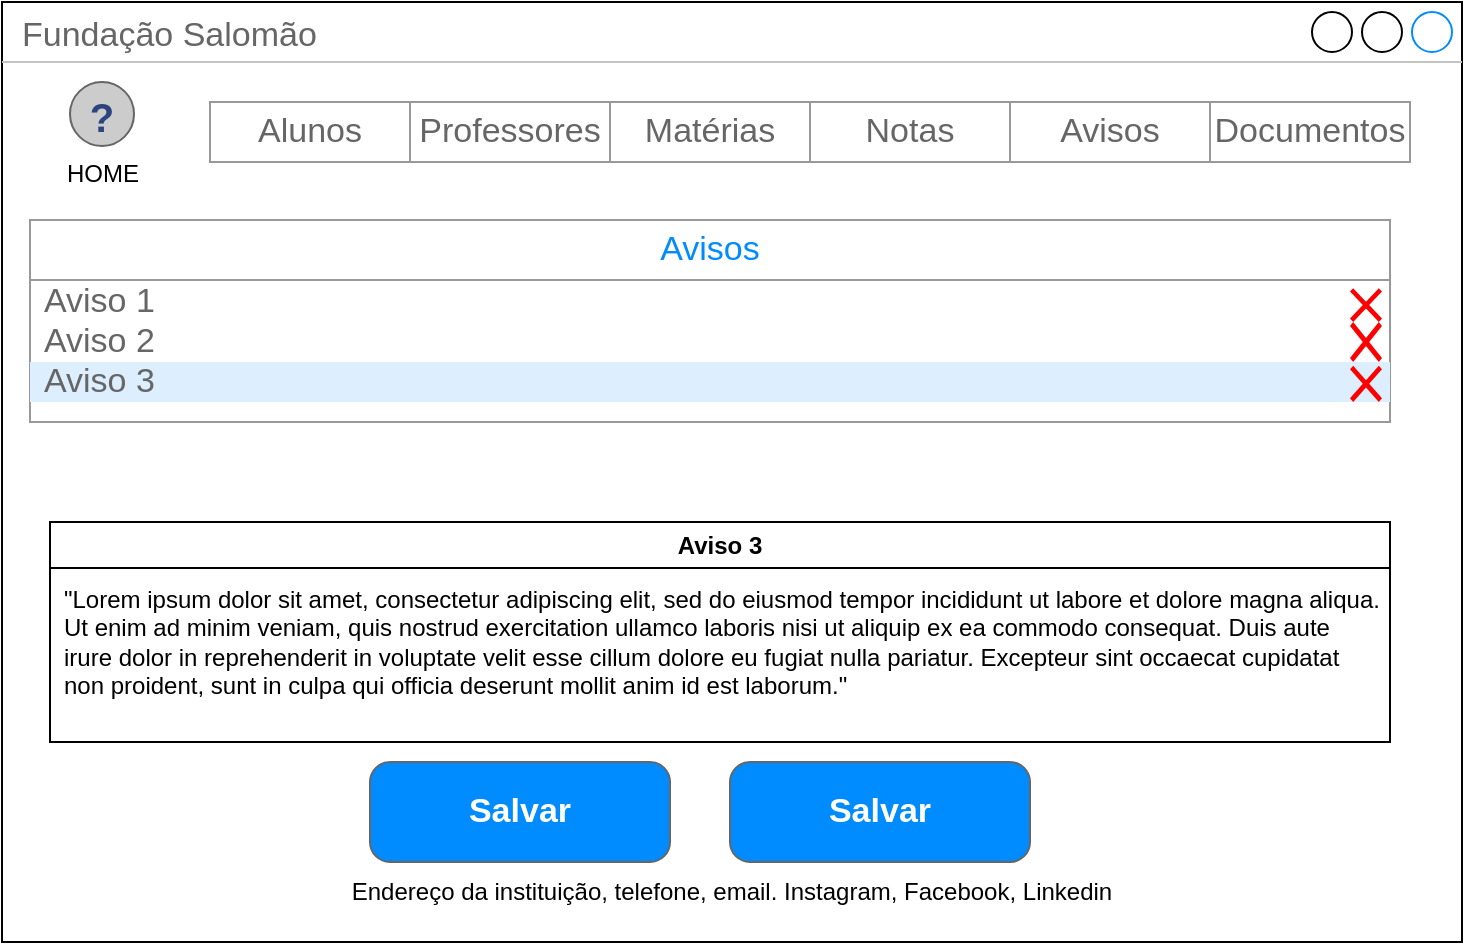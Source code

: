 <mxfile version="21.3.7" type="device">
  <diagram name="Página-1" id="Jkc078h2hcOx-05Bufs_">
    <mxGraphModel dx="880" dy="570" grid="1" gridSize="10" guides="1" tooltips="1" connect="1" arrows="1" fold="1" page="1" pageScale="1" pageWidth="827" pageHeight="1169" math="0" shadow="0">
      <root>
        <mxCell id="0" />
        <mxCell id="1" parent="0" />
        <mxCell id="MRH6tuEuY3I-kxTHl0fX-1" value="Fundação Salomão" style="strokeWidth=1;shadow=0;dashed=0;align=center;html=1;shape=mxgraph.mockup.containers.window;align=left;verticalAlign=top;spacingLeft=8;strokeColor2=#008cff;strokeColor3=#c4c4c4;fontColor=#666666;mainText=;fontSize=17;labelBackgroundColor=none;whiteSpace=wrap;" parent="1" vertex="1">
          <mxGeometry x="66" y="40" width="730" height="470" as="geometry" />
        </mxCell>
        <mxCell id="MRH6tuEuY3I-kxTHl0fX-2" value="" style="strokeWidth=1;shadow=0;dashed=0;align=center;html=1;shape=mxgraph.mockup.forms.rrect;rSize=0;strokeColor=#999999;" parent="1" vertex="1">
          <mxGeometry x="170" y="90" width="600" height="30" as="geometry" />
        </mxCell>
        <mxCell id="MRH6tuEuY3I-kxTHl0fX-3" value="Alunos" style="strokeColor=inherit;fillColor=inherit;gradientColor=inherit;strokeWidth=1;shadow=0;dashed=0;align=center;html=1;shape=mxgraph.mockup.forms.rrect;rSize=0;fontSize=17;fontColor=#666666;whiteSpace=wrap;" parent="MRH6tuEuY3I-kxTHl0fX-2" vertex="1">
          <mxGeometry width="100" height="30" as="geometry" />
        </mxCell>
        <mxCell id="MRH6tuEuY3I-kxTHl0fX-4" value="Professores" style="strokeColor=inherit;fillColor=inherit;gradientColor=inherit;strokeWidth=1;shadow=0;dashed=0;align=center;html=1;shape=mxgraph.mockup.forms.rrect;rSize=0;fontSize=17;fontColor=#666666;whiteSpace=wrap;" parent="MRH6tuEuY3I-kxTHl0fX-2" vertex="1">
          <mxGeometry x="100" width="100" height="30" as="geometry" />
        </mxCell>
        <mxCell id="MRH6tuEuY3I-kxTHl0fX-5" value="Matérias" style="strokeColor=inherit;fillColor=inherit;gradientColor=inherit;strokeWidth=1;shadow=0;dashed=0;align=center;html=1;shape=mxgraph.mockup.forms.rrect;rSize=0;fontSize=17;fontColor=#666666;whiteSpace=wrap;" parent="MRH6tuEuY3I-kxTHl0fX-2" vertex="1">
          <mxGeometry x="200" width="100" height="30" as="geometry" />
        </mxCell>
        <mxCell id="MRH6tuEuY3I-kxTHl0fX-6" value="Notas" style="strokeColor=inherit;fillColor=inherit;gradientColor=inherit;strokeWidth=1;shadow=0;dashed=0;align=center;html=1;shape=mxgraph.mockup.forms.rrect;rSize=0;fontSize=17;fontColor=#666666;whiteSpace=wrap;" parent="MRH6tuEuY3I-kxTHl0fX-2" vertex="1">
          <mxGeometry x="300" width="100" height="30" as="geometry" />
        </mxCell>
        <mxCell id="MRH6tuEuY3I-kxTHl0fX-7" value="Avisos" style="strokeColor=inherit;fillColor=inherit;gradientColor=inherit;strokeWidth=1;shadow=0;dashed=0;align=center;html=1;shape=mxgraph.mockup.forms.rrect;rSize=0;fontSize=17;fontColor=#666666;whiteSpace=wrap;" parent="MRH6tuEuY3I-kxTHl0fX-2" vertex="1">
          <mxGeometry x="400" width="100" height="30" as="geometry" />
        </mxCell>
        <mxCell id="MRH6tuEuY3I-kxTHl0fX-8" value="Documentos" style="strokeColor=inherit;fillColor=inherit;gradientColor=inherit;strokeWidth=1;shadow=0;dashed=0;align=center;html=1;shape=mxgraph.mockup.forms.rrect;rSize=0;fontSize=17;fontColor=#666666;whiteSpace=wrap;" parent="MRH6tuEuY3I-kxTHl0fX-2" vertex="1">
          <mxGeometry x="500" width="100" height="30" as="geometry" />
        </mxCell>
        <mxCell id="MRH6tuEuY3I-kxTHl0fX-11" value="HOME" style="verticalLabelPosition=bottom;shadow=0;dashed=0;align=center;html=1;verticalAlign=top;strokeWidth=1;shape=mxgraph.mockup.misc.help_icon;" parent="1" vertex="1">
          <mxGeometry x="100" y="80" width="32" height="32" as="geometry" />
        </mxCell>
        <mxCell id="MRH6tuEuY3I-kxTHl0fX-20" value="Endereço da instituição, telefone, email. Instagram, Facebook, Linkedin" style="text;html=1;strokeColor=none;fillColor=none;align=center;verticalAlign=middle;whiteSpace=wrap;rounded=0;" parent="1" vertex="1">
          <mxGeometry x="132" y="470" width="598" height="30" as="geometry" />
        </mxCell>
        <mxCell id="OGQ7hF3fuczE4n0vJREk-67" value="" style="strokeWidth=1;shadow=0;dashed=0;align=center;html=1;shape=mxgraph.mockup.forms.rrect;rSize=0;strokeColor=#999999;fillColor=#ffffff;" parent="1" vertex="1">
          <mxGeometry x="80" y="150" width="680" height="100" as="geometry" />
        </mxCell>
        <mxCell id="OGQ7hF3fuczE4n0vJREk-68" value="Avisos" style="strokeWidth=1;shadow=0;dashed=0;align=center;html=1;shape=mxgraph.mockup.forms.rrect;rSize=0;strokeColor=#999999;fontColor=#008cff;fontSize=17;fillColor=#ffffff;resizeWidth=1;whiteSpace=wrap;" parent="OGQ7hF3fuczE4n0vJREk-67" vertex="1">
          <mxGeometry width="680" height="30" relative="1" as="geometry">
            <mxPoint y="-1" as="offset" />
          </mxGeometry>
        </mxCell>
        <mxCell id="OGQ7hF3fuczE4n0vJREk-69" value="Aviso 1" style="strokeWidth=1;shadow=0;dashed=0;align=center;html=1;shape=mxgraph.mockup.forms.anchor;fontSize=17;fontColor=#666666;align=left;spacingLeft=5;resizeWidth=1;whiteSpace=wrap;" parent="OGQ7hF3fuczE4n0vJREk-67" vertex="1">
          <mxGeometry width="680" height="20" relative="1" as="geometry">
            <mxPoint y="30" as="offset" />
          </mxGeometry>
        </mxCell>
        <mxCell id="OGQ7hF3fuczE4n0vJREk-70" value="Aviso 2" style="strokeWidth=1;shadow=0;dashed=0;align=center;html=1;shape=mxgraph.mockup.forms.anchor;fontSize=17;fontColor=#666666;align=left;spacingLeft=5;resizeWidth=1;whiteSpace=wrap;" parent="OGQ7hF3fuczE4n0vJREk-67" vertex="1">
          <mxGeometry width="680" height="20" relative="1" as="geometry">
            <mxPoint y="50" as="offset" />
          </mxGeometry>
        </mxCell>
        <mxCell id="OGQ7hF3fuczE4n0vJREk-71" value="Aviso 3" style="strokeWidth=1;shadow=0;dashed=0;align=center;html=1;shape=mxgraph.mockup.forms.rrect;rSize=0;fontSize=17;fontColor=#666666;align=left;spacingLeft=5;fillColor=#ddeeff;strokeColor=none;resizeWidth=1;whiteSpace=wrap;" parent="OGQ7hF3fuczE4n0vJREk-67" vertex="1">
          <mxGeometry width="680" height="20" relative="1" as="geometry">
            <mxPoint y="70" as="offset" />
          </mxGeometry>
        </mxCell>
        <mxCell id="OGQ7hF3fuczE4n0vJREk-74" value="" style="shape=mxgraph.mockup.markup.redX;fillColor=#ff0000;html=1;shadow=0;whiteSpace=wrap;strokeColor=none;" parent="OGQ7hF3fuczE4n0vJREk-67" vertex="1">
          <mxGeometry x="660" y="33.08" width="16" height="16.92" as="geometry" />
        </mxCell>
        <mxCell id="OGQ7hF3fuczE4n0vJREk-77" value="" style="shape=mxgraph.mockup.markup.redX;fillColor=#ff0000;html=1;shadow=0;whiteSpace=wrap;strokeColor=none;" parent="OGQ7hF3fuczE4n0vJREk-67" vertex="1">
          <mxGeometry x="660" y="50" width="16" height="20" as="geometry" />
        </mxCell>
        <mxCell id="OGQ7hF3fuczE4n0vJREk-78" value="" style="shape=mxgraph.mockup.markup.redX;fillColor=#ff0000;html=1;shadow=0;whiteSpace=wrap;strokeColor=none;" parent="OGQ7hF3fuczE4n0vJREk-67" vertex="1">
          <mxGeometry x="660" y="71.85" width="16" height="18.15" as="geometry" />
        </mxCell>
        <mxCell id="OGQ7hF3fuczE4n0vJREk-79" value="Salvar" style="strokeWidth=1;shadow=0;dashed=0;align=center;html=1;shape=mxgraph.mockup.buttons.button;strokeColor=#666666;fontColor=#ffffff;mainText=;buttonStyle=round;fontSize=17;fontStyle=1;fillColor=#008cff;whiteSpace=wrap;" parent="1" vertex="1">
          <mxGeometry x="430" y="420" width="150" height="50" as="geometry" />
        </mxCell>
        <mxCell id="OGQ7hF3fuczE4n0vJREk-85" value="Aviso 3" style="swimlane;whiteSpace=wrap;html=1;" parent="1" vertex="1">
          <mxGeometry x="90" y="300" width="670" height="110" as="geometry" />
        </mxCell>
        <mxCell id="OGQ7hF3fuczE4n0vJREk-86" value="&quot;Lorem ipsum dolor sit amet, consectetur adipiscing elit, sed do eiusmod&amp;nbsp;tempor incididunt ut labore et dolore magna aliqua. Ut enim ad minim veniam, quis nostrud exercitation ullamco laboris nisi ut aliquip ex ea commodo consequat. Duis aute irure dolor in reprehenderit in voluptate velit esse cillum dolore eu fugiat nulla pariatur. Excepteur sint occaecat cupidatat non proident, sunt in culpa qui officia deserunt&amp;nbsp;mollit anim id est laborum.&quot;" style="text;html=1;strokeColor=none;fillColor=none;align=left;verticalAlign=middle;whiteSpace=wrap;rounded=0;" parent="OGQ7hF3fuczE4n0vJREk-85" vertex="1">
          <mxGeometry x="5" y="20" width="660" height="80" as="geometry" />
        </mxCell>
        <mxCell id="rrNW2az5lR_aN0O9698u-2" value="Salvar" style="strokeWidth=1;shadow=0;dashed=0;align=center;html=1;shape=mxgraph.mockup.buttons.button;strokeColor=#666666;fontColor=#ffffff;mainText=;buttonStyle=round;fontSize=17;fontStyle=1;fillColor=#008cff;whiteSpace=wrap;" vertex="1" parent="1">
          <mxGeometry x="250" y="420" width="150" height="50" as="geometry" />
        </mxCell>
      </root>
    </mxGraphModel>
  </diagram>
</mxfile>
